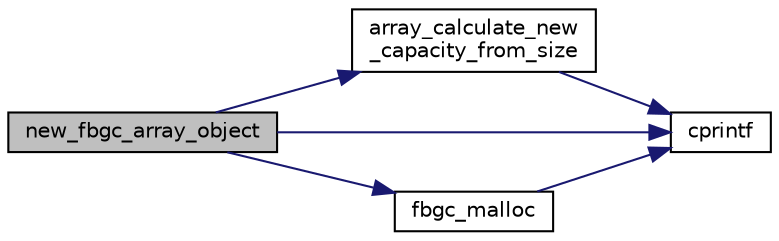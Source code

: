 digraph "new_fbgc_array_object"
{
  edge [fontname="Helvetica",fontsize="10",labelfontname="Helvetica",labelfontsize="10"];
  node [fontname="Helvetica",fontsize="10",shape=record];
  rankdir="LR";
  Node27 [label="new_fbgc_array_object",height=0.2,width=0.4,color="black", fillcolor="grey75", style="filled", fontcolor="black"];
  Node27 -> Node28 [color="midnightblue",fontsize="10",style="solid"];
  Node28 [label="array_calculate_new\l_capacity_from_size",height=0.2,width=0.4,color="black", fillcolor="white", style="filled",URL="$array__object_8c.html#ac2f010a711e7990a84c4b4bbd446cdc6"];
  Node28 -> Node29 [color="midnightblue",fontsize="10",style="solid"];
  Node29 [label="cprintf",height=0.2,width=0.4,color="black", fillcolor="white", style="filled",URL="$error_8c.html#a30fee765292b076e015fc846035f2550"];
  Node27 -> Node30 [color="midnightblue",fontsize="10",style="solid"];
  Node30 [label="fbgc_malloc",height=0.2,width=0.4,color="black", fillcolor="white", style="filled",URL="$memory_8c.html#a41dd65ee24d51160659bf94bed90e998"];
  Node30 -> Node29 [color="midnightblue",fontsize="10",style="solid"];
  Node27 -> Node29 [color="midnightblue",fontsize="10",style="solid"];
}
